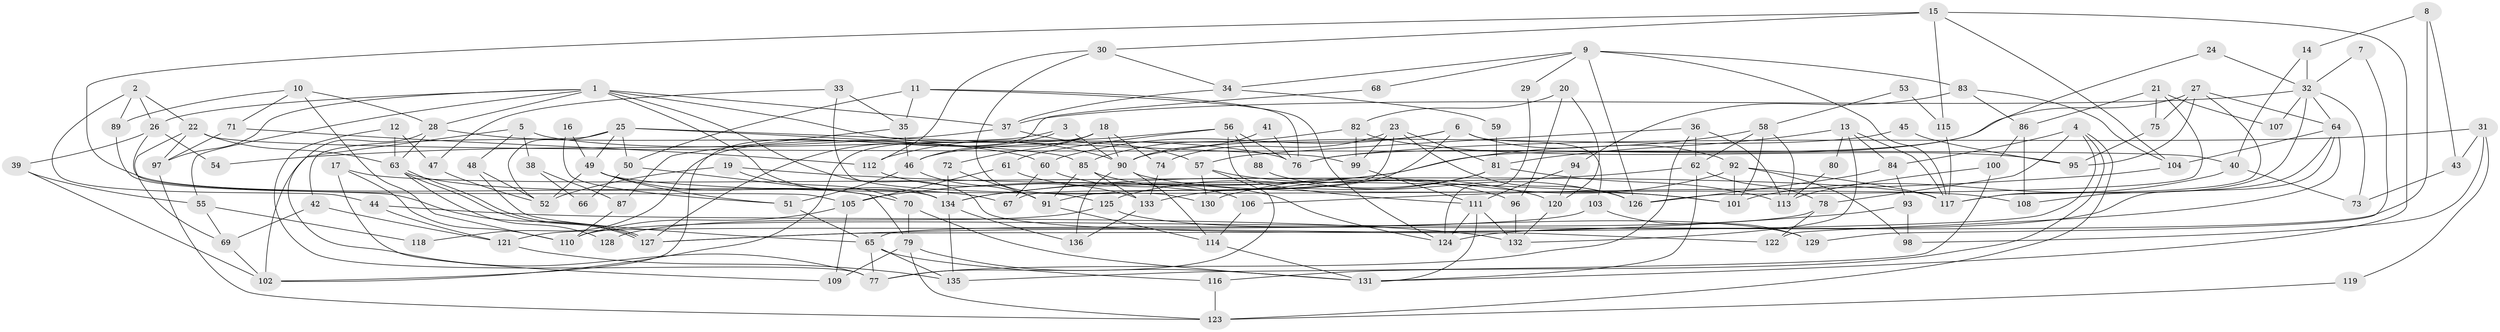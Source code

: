 // Generated by graph-tools (version 1.1) at 2025/50/03/09/25 03:50:05]
// undirected, 136 vertices, 272 edges
graph export_dot {
graph [start="1"]
  node [color=gray90,style=filled];
  1;
  2;
  3;
  4;
  5;
  6;
  7;
  8;
  9;
  10;
  11;
  12;
  13;
  14;
  15;
  16;
  17;
  18;
  19;
  20;
  21;
  22;
  23;
  24;
  25;
  26;
  27;
  28;
  29;
  30;
  31;
  32;
  33;
  34;
  35;
  36;
  37;
  38;
  39;
  40;
  41;
  42;
  43;
  44;
  45;
  46;
  47;
  48;
  49;
  50;
  51;
  52;
  53;
  54;
  55;
  56;
  57;
  58;
  59;
  60;
  61;
  62;
  63;
  64;
  65;
  66;
  67;
  68;
  69;
  70;
  71;
  72;
  73;
  74;
  75;
  76;
  77;
  78;
  79;
  80;
  81;
  82;
  83;
  84;
  85;
  86;
  87;
  88;
  89;
  90;
  91;
  92;
  93;
  94;
  95;
  96;
  97;
  98;
  99;
  100;
  101;
  102;
  103;
  104;
  105;
  106;
  107;
  108;
  109;
  110;
  111;
  112;
  113;
  114;
  115;
  116;
  117;
  118;
  119;
  120;
  121;
  122;
  123;
  124;
  125;
  126;
  127;
  128;
  129;
  130;
  131;
  132;
  133;
  134;
  135;
  136;
  1 -- 134;
  1 -- 37;
  1 -- 26;
  1 -- 28;
  1 -- 55;
  1 -- 90;
  1 -- 97;
  1 -- 122;
  2 -- 44;
  2 -- 26;
  2 -- 22;
  2 -- 89;
  3 -- 90;
  3 -- 127;
  3 -- 118;
  4 -- 123;
  4 -- 127;
  4 -- 78;
  4 -- 84;
  4 -- 116;
  5 -- 102;
  5 -- 48;
  5 -- 38;
  5 -- 76;
  6 -- 46;
  6 -- 60;
  6 -- 91;
  6 -- 92;
  6 -- 103;
  7 -- 129;
  7 -- 32;
  8 -- 43;
  8 -- 65;
  8 -- 14;
  9 -- 34;
  9 -- 117;
  9 -- 29;
  9 -- 68;
  9 -- 83;
  9 -- 126;
  10 -- 71;
  10 -- 28;
  10 -- 89;
  10 -- 110;
  11 -- 124;
  11 -- 76;
  11 -- 35;
  11 -- 50;
  12 -- 63;
  12 -- 77;
  12 -- 47;
  13 -- 84;
  13 -- 117;
  13 -- 80;
  13 -- 81;
  13 -- 132;
  14 -- 40;
  14 -- 32;
  15 -- 131;
  15 -- 104;
  15 -- 30;
  15 -- 115;
  15 -- 134;
  16 -- 49;
  16 -- 51;
  17 -- 109;
  17 -- 117;
  17 -- 110;
  18 -- 72;
  18 -- 90;
  18 -- 46;
  18 -- 74;
  18 -- 102;
  19 -- 52;
  19 -- 101;
  19 -- 70;
  20 -- 120;
  20 -- 82;
  20 -- 96;
  21 -- 126;
  21 -- 86;
  21 -- 75;
  21 -- 107;
  22 -- 63;
  22 -- 40;
  22 -- 69;
  22 -- 97;
  23 -- 74;
  23 -- 99;
  23 -- 67;
  23 -- 81;
  23 -- 126;
  24 -- 32;
  24 -- 105;
  25 -- 85;
  25 -- 49;
  25 -- 42;
  25 -- 50;
  25 -- 52;
  25 -- 99;
  26 -- 105;
  26 -- 39;
  26 -- 54;
  27 -- 117;
  27 -- 75;
  27 -- 64;
  27 -- 76;
  27 -- 95;
  28 -- 60;
  28 -- 63;
  28 -- 77;
  29 -- 124;
  30 -- 112;
  30 -- 34;
  30 -- 130;
  31 -- 76;
  31 -- 98;
  31 -- 43;
  31 -- 119;
  32 -- 64;
  32 -- 37;
  32 -- 73;
  32 -- 107;
  32 -- 117;
  33 -- 35;
  33 -- 47;
  33 -- 125;
  34 -- 37;
  34 -- 59;
  35 -- 46;
  35 -- 87;
  36 -- 57;
  36 -- 62;
  36 -- 77;
  36 -- 113;
  37 -- 57;
  37 -- 54;
  38 -- 87;
  38 -- 66;
  39 -- 102;
  39 -- 55;
  40 -- 101;
  40 -- 73;
  41 -- 90;
  41 -- 76;
  42 -- 69;
  42 -- 121;
  43 -- 73;
  44 -- 132;
  44 -- 121;
  45 -- 95;
  45 -- 90;
  46 -- 51;
  46 -- 91;
  47 -- 52;
  48 -- 65;
  48 -- 52;
  49 -- 70;
  49 -- 108;
  49 -- 51;
  49 -- 52;
  50 -- 66;
  50 -- 79;
  51 -- 65;
  53 -- 115;
  53 -- 58;
  55 -- 69;
  55 -- 118;
  56 -- 76;
  56 -- 111;
  56 -- 61;
  56 -- 88;
  56 -- 112;
  57 -- 77;
  57 -- 130;
  57 -- 120;
  58 -- 113;
  58 -- 62;
  58 -- 101;
  58 -- 134;
  59 -- 81;
  60 -- 67;
  60 -- 124;
  61 -- 106;
  61 -- 105;
  62 -- 78;
  62 -- 134;
  62 -- 131;
  63 -- 127;
  63 -- 127;
  63 -- 67;
  63 -- 128;
  64 -- 122;
  64 -- 104;
  64 -- 108;
  64 -- 124;
  65 -- 77;
  65 -- 116;
  65 -- 135;
  68 -- 102;
  69 -- 102;
  70 -- 131;
  70 -- 79;
  71 -- 97;
  71 -- 112;
  72 -- 91;
  72 -- 134;
  74 -- 133;
  75 -- 95;
  78 -- 110;
  78 -- 122;
  79 -- 109;
  79 -- 123;
  79 -- 131;
  80 -- 113;
  81 -- 113;
  81 -- 125;
  81 -- 133;
  82 -- 85;
  82 -- 99;
  82 -- 95;
  83 -- 94;
  83 -- 86;
  83 -- 104;
  84 -- 126;
  84 -- 93;
  85 -- 133;
  85 -- 91;
  85 -- 96;
  86 -- 100;
  86 -- 108;
  87 -- 110;
  88 -- 126;
  89 -- 127;
  90 -- 114;
  90 -- 101;
  90 -- 136;
  91 -- 114;
  92 -- 101;
  92 -- 98;
  92 -- 117;
  92 -- 130;
  93 -- 127;
  93 -- 98;
  94 -- 111;
  94 -- 120;
  96 -- 132;
  97 -- 123;
  99 -- 111;
  100 -- 113;
  100 -- 135;
  103 -- 121;
  103 -- 129;
  104 -- 106;
  105 -- 110;
  105 -- 109;
  106 -- 114;
  111 -- 132;
  111 -- 131;
  111 -- 124;
  112 -- 133;
  114 -- 131;
  115 -- 117;
  116 -- 123;
  119 -- 123;
  120 -- 132;
  121 -- 135;
  125 -- 128;
  125 -- 129;
  133 -- 136;
  134 -- 135;
  134 -- 136;
}
